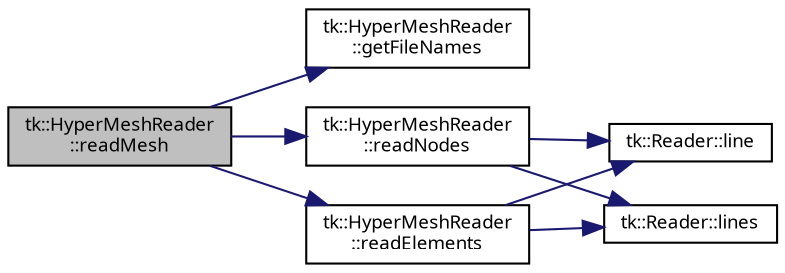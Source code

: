 digraph "tk::HyperMeshReader::readMesh"
{
 // INTERACTIVE_SVG=YES
  bgcolor="transparent";
  edge [fontname="sans-serif",fontsize="9",labelfontname="sans-serif",labelfontsize="9"];
  node [fontname="sans-serif",fontsize="9",shape=record];
  rankdir="LR";
  Node1 [label="tk::HyperMeshReader\l::readMesh",height=0.2,width=0.4,color="black", fillcolor="grey75", style="filled", fontcolor="black"];
  Node1 -> Node2 [color="midnightblue",fontsize="9",style="solid",fontname="sans-serif"];
  Node2 [label="tk::HyperMeshReader\l::getFileNames",height=0.2,width=0.4,color="black",URL="$classtk_1_1_hyper_mesh_reader.html#ae186f2bda053f69e10c0b7d7306a7b7f",tooltip="Read Hyper mesh metadata and extract filenames we need to read. "];
  Node1 -> Node3 [color="midnightblue",fontsize="9",style="solid",fontname="sans-serif"];
  Node3 [label="tk::HyperMeshReader\l::readElements",height=0.2,width=0.4,color="black",URL="$classtk_1_1_hyper_mesh_reader.html#a720da94f0c37bd351d2bfd0124e9801d",tooltip="Read element connectivity. "];
  Node3 -> Node4 [color="midnightblue",fontsize="9",style="solid",fontname="sans-serif"];
  Node4 [label="tk::Reader::line",height=0.2,width=0.4,color="black",URL="$classtk_1_1_reader.html#ad6ab06f4a78a5ad3466f1d2d91a52a79",tooltip="Read a given line from file. "];
  Node3 -> Node5 [color="midnightblue",fontsize="9",style="solid",fontname="sans-serif"];
  Node5 [label="tk::Reader::lines",height=0.2,width=0.4,color="black",URL="$classtk_1_1_reader.html#a3b54f304ee947c8a403ab8838946f534",tooltip="Read file and return a string for each line. "];
  Node1 -> Node6 [color="midnightblue",fontsize="9",style="solid",fontname="sans-serif"];
  Node6 [label="tk::HyperMeshReader\l::readNodes",height=0.2,width=0.4,color="black",URL="$classtk_1_1_hyper_mesh_reader.html#afdabb4166a6b674568875d24d57a9cf4",tooltip="Read nodes. "];
  Node6 -> Node4 [color="midnightblue",fontsize="9",style="solid",fontname="sans-serif"];
  Node6 -> Node5 [color="midnightblue",fontsize="9",style="solid",fontname="sans-serif"];
}
